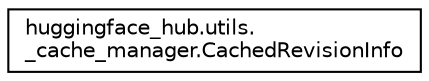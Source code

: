digraph "Graphical Class Hierarchy"
{
 // LATEX_PDF_SIZE
  edge [fontname="Helvetica",fontsize="10",labelfontname="Helvetica",labelfontsize="10"];
  node [fontname="Helvetica",fontsize="10",shape=record];
  rankdir="LR";
  Node0 [label="huggingface_hub.utils.\l_cache_manager.CachedRevisionInfo",height=0.2,width=0.4,color="black", fillcolor="white", style="filled",URL="$classhuggingface__hub_1_1utils_1_1__cache__manager_1_1CachedRevisionInfo.html",tooltip=" "];
}
